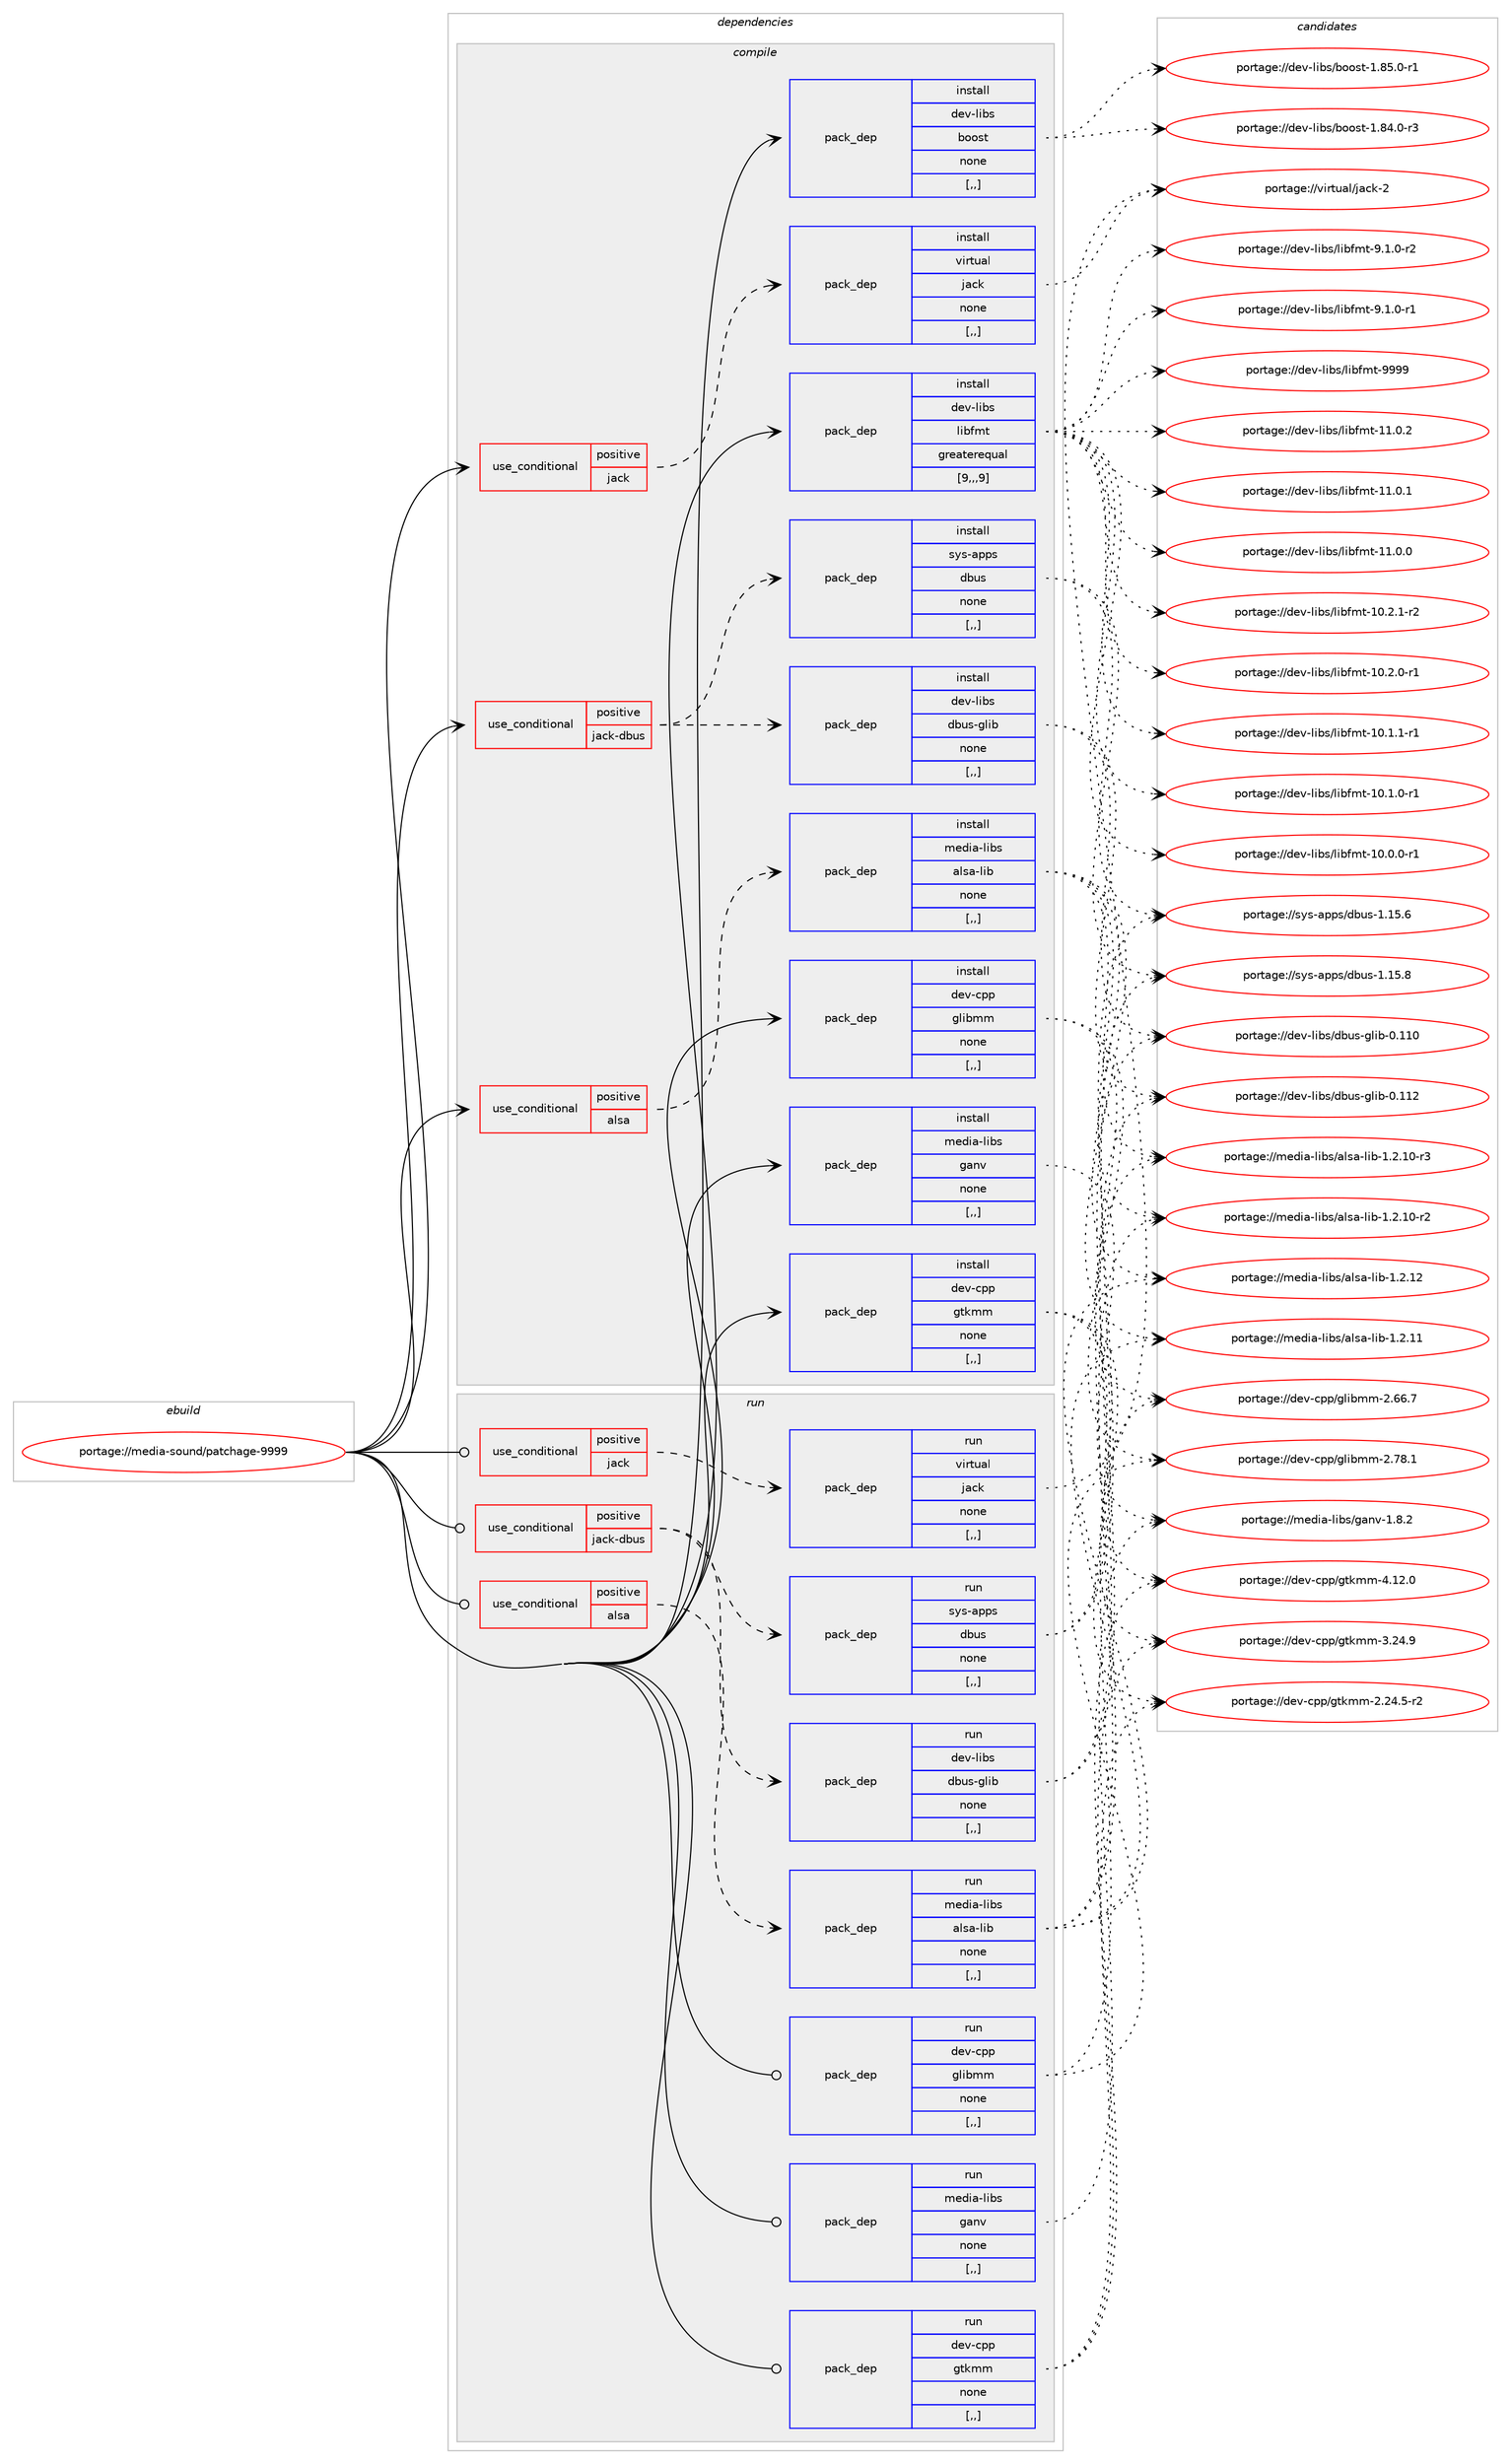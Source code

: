 digraph prolog {

# *************
# Graph options
# *************

newrank=true;
concentrate=true;
compound=true;
graph [rankdir=LR,fontname=Helvetica,fontsize=10,ranksep=1.5];#, ranksep=2.5, nodesep=0.2];
edge  [arrowhead=vee];
node  [fontname=Helvetica,fontsize=10];

# **********
# The ebuild
# **********

subgraph cluster_leftcol {
color=gray;
label=<<i>ebuild</i>>;
id [label="portage://media-sound/patchage-9999", color=red, width=4, href="../media-sound/patchage-9999.svg"];
}

# ****************
# The dependencies
# ****************

subgraph cluster_midcol {
color=gray;
label=<<i>dependencies</i>>;
subgraph cluster_compile {
fillcolor="#eeeeee";
style=filled;
label=<<i>compile</i>>;
subgraph cond80736 {
dependency318630 [label=<<TABLE BORDER="0" CELLBORDER="1" CELLSPACING="0" CELLPADDING="4"><TR><TD ROWSPAN="3" CELLPADDING="10">use_conditional</TD></TR><TR><TD>positive</TD></TR><TR><TD>alsa</TD></TR></TABLE>>, shape=none, color=red];
subgraph pack235430 {
dependency318631 [label=<<TABLE BORDER="0" CELLBORDER="1" CELLSPACING="0" CELLPADDING="4" WIDTH="220"><TR><TD ROWSPAN="6" CELLPADDING="30">pack_dep</TD></TR><TR><TD WIDTH="110">install</TD></TR><TR><TD>media-libs</TD></TR><TR><TD>alsa-lib</TD></TR><TR><TD>none</TD></TR><TR><TD>[,,]</TD></TR></TABLE>>, shape=none, color=blue];
}
dependency318630:e -> dependency318631:w [weight=20,style="dashed",arrowhead="vee"];
}
id:e -> dependency318630:w [weight=20,style="solid",arrowhead="vee"];
subgraph cond80737 {
dependency318632 [label=<<TABLE BORDER="0" CELLBORDER="1" CELLSPACING="0" CELLPADDING="4"><TR><TD ROWSPAN="3" CELLPADDING="10">use_conditional</TD></TR><TR><TD>positive</TD></TR><TR><TD>jack</TD></TR></TABLE>>, shape=none, color=red];
subgraph pack235431 {
dependency318633 [label=<<TABLE BORDER="0" CELLBORDER="1" CELLSPACING="0" CELLPADDING="4" WIDTH="220"><TR><TD ROWSPAN="6" CELLPADDING="30">pack_dep</TD></TR><TR><TD WIDTH="110">install</TD></TR><TR><TD>virtual</TD></TR><TR><TD>jack</TD></TR><TR><TD>none</TD></TR><TR><TD>[,,]</TD></TR></TABLE>>, shape=none, color=blue];
}
dependency318632:e -> dependency318633:w [weight=20,style="dashed",arrowhead="vee"];
}
id:e -> dependency318632:w [weight=20,style="solid",arrowhead="vee"];
subgraph cond80738 {
dependency318634 [label=<<TABLE BORDER="0" CELLBORDER="1" CELLSPACING="0" CELLPADDING="4"><TR><TD ROWSPAN="3" CELLPADDING="10">use_conditional</TD></TR><TR><TD>positive</TD></TR><TR><TD>jack-dbus</TD></TR></TABLE>>, shape=none, color=red];
subgraph pack235432 {
dependency318635 [label=<<TABLE BORDER="0" CELLBORDER="1" CELLSPACING="0" CELLPADDING="4" WIDTH="220"><TR><TD ROWSPAN="6" CELLPADDING="30">pack_dep</TD></TR><TR><TD WIDTH="110">install</TD></TR><TR><TD>dev-libs</TD></TR><TR><TD>dbus-glib</TD></TR><TR><TD>none</TD></TR><TR><TD>[,,]</TD></TR></TABLE>>, shape=none, color=blue];
}
dependency318634:e -> dependency318635:w [weight=20,style="dashed",arrowhead="vee"];
subgraph pack235433 {
dependency318636 [label=<<TABLE BORDER="0" CELLBORDER="1" CELLSPACING="0" CELLPADDING="4" WIDTH="220"><TR><TD ROWSPAN="6" CELLPADDING="30">pack_dep</TD></TR><TR><TD WIDTH="110">install</TD></TR><TR><TD>sys-apps</TD></TR><TR><TD>dbus</TD></TR><TR><TD>none</TD></TR><TR><TD>[,,]</TD></TR></TABLE>>, shape=none, color=blue];
}
dependency318634:e -> dependency318636:w [weight=20,style="dashed",arrowhead="vee"];
}
id:e -> dependency318634:w [weight=20,style="solid",arrowhead="vee"];
subgraph pack235434 {
dependency318637 [label=<<TABLE BORDER="0" CELLBORDER="1" CELLSPACING="0" CELLPADDING="4" WIDTH="220"><TR><TD ROWSPAN="6" CELLPADDING="30">pack_dep</TD></TR><TR><TD WIDTH="110">install</TD></TR><TR><TD>dev-cpp</TD></TR><TR><TD>glibmm</TD></TR><TR><TD>none</TD></TR><TR><TD>[,,]</TD></TR></TABLE>>, shape=none, color=blue];
}
id:e -> dependency318637:w [weight=20,style="solid",arrowhead="vee"];
subgraph pack235435 {
dependency318638 [label=<<TABLE BORDER="0" CELLBORDER="1" CELLSPACING="0" CELLPADDING="4" WIDTH="220"><TR><TD ROWSPAN="6" CELLPADDING="30">pack_dep</TD></TR><TR><TD WIDTH="110">install</TD></TR><TR><TD>dev-cpp</TD></TR><TR><TD>gtkmm</TD></TR><TR><TD>none</TD></TR><TR><TD>[,,]</TD></TR></TABLE>>, shape=none, color=blue];
}
id:e -> dependency318638:w [weight=20,style="solid",arrowhead="vee"];
subgraph pack235436 {
dependency318639 [label=<<TABLE BORDER="0" CELLBORDER="1" CELLSPACING="0" CELLPADDING="4" WIDTH="220"><TR><TD ROWSPAN="6" CELLPADDING="30">pack_dep</TD></TR><TR><TD WIDTH="110">install</TD></TR><TR><TD>dev-libs</TD></TR><TR><TD>boost</TD></TR><TR><TD>none</TD></TR><TR><TD>[,,]</TD></TR></TABLE>>, shape=none, color=blue];
}
id:e -> dependency318639:w [weight=20,style="solid",arrowhead="vee"];
subgraph pack235437 {
dependency318640 [label=<<TABLE BORDER="0" CELLBORDER="1" CELLSPACING="0" CELLPADDING="4" WIDTH="220"><TR><TD ROWSPAN="6" CELLPADDING="30">pack_dep</TD></TR><TR><TD WIDTH="110">install</TD></TR><TR><TD>dev-libs</TD></TR><TR><TD>libfmt</TD></TR><TR><TD>greaterequal</TD></TR><TR><TD>[9,,,9]</TD></TR></TABLE>>, shape=none, color=blue];
}
id:e -> dependency318640:w [weight=20,style="solid",arrowhead="vee"];
subgraph pack235438 {
dependency318641 [label=<<TABLE BORDER="0" CELLBORDER="1" CELLSPACING="0" CELLPADDING="4" WIDTH="220"><TR><TD ROWSPAN="6" CELLPADDING="30">pack_dep</TD></TR><TR><TD WIDTH="110">install</TD></TR><TR><TD>media-libs</TD></TR><TR><TD>ganv</TD></TR><TR><TD>none</TD></TR><TR><TD>[,,]</TD></TR></TABLE>>, shape=none, color=blue];
}
id:e -> dependency318641:w [weight=20,style="solid",arrowhead="vee"];
}
subgraph cluster_compileandrun {
fillcolor="#eeeeee";
style=filled;
label=<<i>compile and run</i>>;
}
subgraph cluster_run {
fillcolor="#eeeeee";
style=filled;
label=<<i>run</i>>;
subgraph cond80739 {
dependency318642 [label=<<TABLE BORDER="0" CELLBORDER="1" CELLSPACING="0" CELLPADDING="4"><TR><TD ROWSPAN="3" CELLPADDING="10">use_conditional</TD></TR><TR><TD>positive</TD></TR><TR><TD>alsa</TD></TR></TABLE>>, shape=none, color=red];
subgraph pack235439 {
dependency318643 [label=<<TABLE BORDER="0" CELLBORDER="1" CELLSPACING="0" CELLPADDING="4" WIDTH="220"><TR><TD ROWSPAN="6" CELLPADDING="30">pack_dep</TD></TR><TR><TD WIDTH="110">run</TD></TR><TR><TD>media-libs</TD></TR><TR><TD>alsa-lib</TD></TR><TR><TD>none</TD></TR><TR><TD>[,,]</TD></TR></TABLE>>, shape=none, color=blue];
}
dependency318642:e -> dependency318643:w [weight=20,style="dashed",arrowhead="vee"];
}
id:e -> dependency318642:w [weight=20,style="solid",arrowhead="odot"];
subgraph cond80740 {
dependency318644 [label=<<TABLE BORDER="0" CELLBORDER="1" CELLSPACING="0" CELLPADDING="4"><TR><TD ROWSPAN="3" CELLPADDING="10">use_conditional</TD></TR><TR><TD>positive</TD></TR><TR><TD>jack</TD></TR></TABLE>>, shape=none, color=red];
subgraph pack235440 {
dependency318645 [label=<<TABLE BORDER="0" CELLBORDER="1" CELLSPACING="0" CELLPADDING="4" WIDTH="220"><TR><TD ROWSPAN="6" CELLPADDING="30">pack_dep</TD></TR><TR><TD WIDTH="110">run</TD></TR><TR><TD>virtual</TD></TR><TR><TD>jack</TD></TR><TR><TD>none</TD></TR><TR><TD>[,,]</TD></TR></TABLE>>, shape=none, color=blue];
}
dependency318644:e -> dependency318645:w [weight=20,style="dashed",arrowhead="vee"];
}
id:e -> dependency318644:w [weight=20,style="solid",arrowhead="odot"];
subgraph cond80741 {
dependency318646 [label=<<TABLE BORDER="0" CELLBORDER="1" CELLSPACING="0" CELLPADDING="4"><TR><TD ROWSPAN="3" CELLPADDING="10">use_conditional</TD></TR><TR><TD>positive</TD></TR><TR><TD>jack-dbus</TD></TR></TABLE>>, shape=none, color=red];
subgraph pack235441 {
dependency318647 [label=<<TABLE BORDER="0" CELLBORDER="1" CELLSPACING="0" CELLPADDING="4" WIDTH="220"><TR><TD ROWSPAN="6" CELLPADDING="30">pack_dep</TD></TR><TR><TD WIDTH="110">run</TD></TR><TR><TD>dev-libs</TD></TR><TR><TD>dbus-glib</TD></TR><TR><TD>none</TD></TR><TR><TD>[,,]</TD></TR></TABLE>>, shape=none, color=blue];
}
dependency318646:e -> dependency318647:w [weight=20,style="dashed",arrowhead="vee"];
subgraph pack235442 {
dependency318648 [label=<<TABLE BORDER="0" CELLBORDER="1" CELLSPACING="0" CELLPADDING="4" WIDTH="220"><TR><TD ROWSPAN="6" CELLPADDING="30">pack_dep</TD></TR><TR><TD WIDTH="110">run</TD></TR><TR><TD>sys-apps</TD></TR><TR><TD>dbus</TD></TR><TR><TD>none</TD></TR><TR><TD>[,,]</TD></TR></TABLE>>, shape=none, color=blue];
}
dependency318646:e -> dependency318648:w [weight=20,style="dashed",arrowhead="vee"];
}
id:e -> dependency318646:w [weight=20,style="solid",arrowhead="odot"];
subgraph pack235443 {
dependency318649 [label=<<TABLE BORDER="0" CELLBORDER="1" CELLSPACING="0" CELLPADDING="4" WIDTH="220"><TR><TD ROWSPAN="6" CELLPADDING="30">pack_dep</TD></TR><TR><TD WIDTH="110">run</TD></TR><TR><TD>dev-cpp</TD></TR><TR><TD>glibmm</TD></TR><TR><TD>none</TD></TR><TR><TD>[,,]</TD></TR></TABLE>>, shape=none, color=blue];
}
id:e -> dependency318649:w [weight=20,style="solid",arrowhead="odot"];
subgraph pack235444 {
dependency318650 [label=<<TABLE BORDER="0" CELLBORDER="1" CELLSPACING="0" CELLPADDING="4" WIDTH="220"><TR><TD ROWSPAN="6" CELLPADDING="30">pack_dep</TD></TR><TR><TD WIDTH="110">run</TD></TR><TR><TD>dev-cpp</TD></TR><TR><TD>gtkmm</TD></TR><TR><TD>none</TD></TR><TR><TD>[,,]</TD></TR></TABLE>>, shape=none, color=blue];
}
id:e -> dependency318650:w [weight=20,style="solid",arrowhead="odot"];
subgraph pack235445 {
dependency318651 [label=<<TABLE BORDER="0" CELLBORDER="1" CELLSPACING="0" CELLPADDING="4" WIDTH="220"><TR><TD ROWSPAN="6" CELLPADDING="30">pack_dep</TD></TR><TR><TD WIDTH="110">run</TD></TR><TR><TD>media-libs</TD></TR><TR><TD>ganv</TD></TR><TR><TD>none</TD></TR><TR><TD>[,,]</TD></TR></TABLE>>, shape=none, color=blue];
}
id:e -> dependency318651:w [weight=20,style="solid",arrowhead="odot"];
}
}

# **************
# The candidates
# **************

subgraph cluster_choices {
rank=same;
color=gray;
label=<<i>candidates</i>>;

subgraph choice235430 {
color=black;
nodesep=1;
choice109101100105974510810598115479710811597451081059845494650464950 [label="portage://media-libs/alsa-lib-1.2.12", color=red, width=4,href="../media-libs/alsa-lib-1.2.12.svg"];
choice109101100105974510810598115479710811597451081059845494650464949 [label="portage://media-libs/alsa-lib-1.2.11", color=red, width=4,href="../media-libs/alsa-lib-1.2.11.svg"];
choice1091011001059745108105981154797108115974510810598454946504649484511451 [label="portage://media-libs/alsa-lib-1.2.10-r3", color=red, width=4,href="../media-libs/alsa-lib-1.2.10-r3.svg"];
choice1091011001059745108105981154797108115974510810598454946504649484511450 [label="portage://media-libs/alsa-lib-1.2.10-r2", color=red, width=4,href="../media-libs/alsa-lib-1.2.10-r2.svg"];
dependency318631:e -> choice109101100105974510810598115479710811597451081059845494650464950:w [style=dotted,weight="100"];
dependency318631:e -> choice109101100105974510810598115479710811597451081059845494650464949:w [style=dotted,weight="100"];
dependency318631:e -> choice1091011001059745108105981154797108115974510810598454946504649484511451:w [style=dotted,weight="100"];
dependency318631:e -> choice1091011001059745108105981154797108115974510810598454946504649484511450:w [style=dotted,weight="100"];
}
subgraph choice235431 {
color=black;
nodesep=1;
choice118105114116117971084710697991074550 [label="portage://virtual/jack-2", color=red, width=4,href="../virtual/jack-2.svg"];
dependency318633:e -> choice118105114116117971084710697991074550:w [style=dotted,weight="100"];
}
subgraph choice235432 {
color=black;
nodesep=1;
choice100101118451081059811547100981171154510310810598454846494950 [label="portage://dev-libs/dbus-glib-0.112", color=red, width=4,href="../dev-libs/dbus-glib-0.112.svg"];
choice100101118451081059811547100981171154510310810598454846494948 [label="portage://dev-libs/dbus-glib-0.110", color=red, width=4,href="../dev-libs/dbus-glib-0.110.svg"];
dependency318635:e -> choice100101118451081059811547100981171154510310810598454846494950:w [style=dotted,weight="100"];
dependency318635:e -> choice100101118451081059811547100981171154510310810598454846494948:w [style=dotted,weight="100"];
}
subgraph choice235433 {
color=black;
nodesep=1;
choice1151211154597112112115471009811711545494649534656 [label="portage://sys-apps/dbus-1.15.8", color=red, width=4,href="../sys-apps/dbus-1.15.8.svg"];
choice1151211154597112112115471009811711545494649534654 [label="portage://sys-apps/dbus-1.15.6", color=red, width=4,href="../sys-apps/dbus-1.15.6.svg"];
dependency318636:e -> choice1151211154597112112115471009811711545494649534656:w [style=dotted,weight="100"];
dependency318636:e -> choice1151211154597112112115471009811711545494649534654:w [style=dotted,weight="100"];
}
subgraph choice235434 {
color=black;
nodesep=1;
choice1001011184599112112471031081059810910945504655564649 [label="portage://dev-cpp/glibmm-2.78.1", color=red, width=4,href="../dev-cpp/glibmm-2.78.1.svg"];
choice1001011184599112112471031081059810910945504654544655 [label="portage://dev-cpp/glibmm-2.66.7", color=red, width=4,href="../dev-cpp/glibmm-2.66.7.svg"];
dependency318637:e -> choice1001011184599112112471031081059810910945504655564649:w [style=dotted,weight="100"];
dependency318637:e -> choice1001011184599112112471031081059810910945504654544655:w [style=dotted,weight="100"];
}
subgraph choice235435 {
color=black;
nodesep=1;
choice10010111845991121124710311610710910945524649504648 [label="portage://dev-cpp/gtkmm-4.12.0", color=red, width=4,href="../dev-cpp/gtkmm-4.12.0.svg"];
choice10010111845991121124710311610710910945514650524657 [label="portage://dev-cpp/gtkmm-3.24.9", color=red, width=4,href="../dev-cpp/gtkmm-3.24.9.svg"];
choice100101118459911211247103116107109109455046505246534511450 [label="portage://dev-cpp/gtkmm-2.24.5-r2", color=red, width=4,href="../dev-cpp/gtkmm-2.24.5-r2.svg"];
dependency318638:e -> choice10010111845991121124710311610710910945524649504648:w [style=dotted,weight="100"];
dependency318638:e -> choice10010111845991121124710311610710910945514650524657:w [style=dotted,weight="100"];
dependency318638:e -> choice100101118459911211247103116107109109455046505246534511450:w [style=dotted,weight="100"];
}
subgraph choice235436 {
color=black;
nodesep=1;
choice10010111845108105981154798111111115116454946565346484511449 [label="portage://dev-libs/boost-1.85.0-r1", color=red, width=4,href="../dev-libs/boost-1.85.0-r1.svg"];
choice10010111845108105981154798111111115116454946565246484511451 [label="portage://dev-libs/boost-1.84.0-r3", color=red, width=4,href="../dev-libs/boost-1.84.0-r3.svg"];
dependency318639:e -> choice10010111845108105981154798111111115116454946565346484511449:w [style=dotted,weight="100"];
dependency318639:e -> choice10010111845108105981154798111111115116454946565246484511451:w [style=dotted,weight="100"];
}
subgraph choice235437 {
color=black;
nodesep=1;
choice100101118451081059811547108105981021091164557575757 [label="portage://dev-libs/libfmt-9999", color=red, width=4,href="../dev-libs/libfmt-9999.svg"];
choice1001011184510810598115471081059810210911645494946484650 [label="portage://dev-libs/libfmt-11.0.2", color=red, width=4,href="../dev-libs/libfmt-11.0.2.svg"];
choice1001011184510810598115471081059810210911645494946484649 [label="portage://dev-libs/libfmt-11.0.1", color=red, width=4,href="../dev-libs/libfmt-11.0.1.svg"];
choice1001011184510810598115471081059810210911645494946484648 [label="portage://dev-libs/libfmt-11.0.0", color=red, width=4,href="../dev-libs/libfmt-11.0.0.svg"];
choice10010111845108105981154710810598102109116454948465046494511450 [label="portage://dev-libs/libfmt-10.2.1-r2", color=red, width=4,href="../dev-libs/libfmt-10.2.1-r2.svg"];
choice10010111845108105981154710810598102109116454948465046484511449 [label="portage://dev-libs/libfmt-10.2.0-r1", color=red, width=4,href="../dev-libs/libfmt-10.2.0-r1.svg"];
choice10010111845108105981154710810598102109116454948464946494511449 [label="portage://dev-libs/libfmt-10.1.1-r1", color=red, width=4,href="../dev-libs/libfmt-10.1.1-r1.svg"];
choice10010111845108105981154710810598102109116454948464946484511449 [label="portage://dev-libs/libfmt-10.1.0-r1", color=red, width=4,href="../dev-libs/libfmt-10.1.0-r1.svg"];
choice10010111845108105981154710810598102109116454948464846484511449 [label="portage://dev-libs/libfmt-10.0.0-r1", color=red, width=4,href="../dev-libs/libfmt-10.0.0-r1.svg"];
choice100101118451081059811547108105981021091164557464946484511450 [label="portage://dev-libs/libfmt-9.1.0-r2", color=red, width=4,href="../dev-libs/libfmt-9.1.0-r2.svg"];
choice100101118451081059811547108105981021091164557464946484511449 [label="portage://dev-libs/libfmt-9.1.0-r1", color=red, width=4,href="../dev-libs/libfmt-9.1.0-r1.svg"];
dependency318640:e -> choice100101118451081059811547108105981021091164557575757:w [style=dotted,weight="100"];
dependency318640:e -> choice1001011184510810598115471081059810210911645494946484650:w [style=dotted,weight="100"];
dependency318640:e -> choice1001011184510810598115471081059810210911645494946484649:w [style=dotted,weight="100"];
dependency318640:e -> choice1001011184510810598115471081059810210911645494946484648:w [style=dotted,weight="100"];
dependency318640:e -> choice10010111845108105981154710810598102109116454948465046494511450:w [style=dotted,weight="100"];
dependency318640:e -> choice10010111845108105981154710810598102109116454948465046484511449:w [style=dotted,weight="100"];
dependency318640:e -> choice10010111845108105981154710810598102109116454948464946494511449:w [style=dotted,weight="100"];
dependency318640:e -> choice10010111845108105981154710810598102109116454948464946484511449:w [style=dotted,weight="100"];
dependency318640:e -> choice10010111845108105981154710810598102109116454948464846484511449:w [style=dotted,weight="100"];
dependency318640:e -> choice100101118451081059811547108105981021091164557464946484511450:w [style=dotted,weight="100"];
dependency318640:e -> choice100101118451081059811547108105981021091164557464946484511449:w [style=dotted,weight="100"];
}
subgraph choice235438 {
color=black;
nodesep=1;
choice1091011001059745108105981154710397110118454946564650 [label="portage://media-libs/ganv-1.8.2", color=red, width=4,href="../media-libs/ganv-1.8.2.svg"];
dependency318641:e -> choice1091011001059745108105981154710397110118454946564650:w [style=dotted,weight="100"];
}
subgraph choice235439 {
color=black;
nodesep=1;
choice109101100105974510810598115479710811597451081059845494650464950 [label="portage://media-libs/alsa-lib-1.2.12", color=red, width=4,href="../media-libs/alsa-lib-1.2.12.svg"];
choice109101100105974510810598115479710811597451081059845494650464949 [label="portage://media-libs/alsa-lib-1.2.11", color=red, width=4,href="../media-libs/alsa-lib-1.2.11.svg"];
choice1091011001059745108105981154797108115974510810598454946504649484511451 [label="portage://media-libs/alsa-lib-1.2.10-r3", color=red, width=4,href="../media-libs/alsa-lib-1.2.10-r3.svg"];
choice1091011001059745108105981154797108115974510810598454946504649484511450 [label="portage://media-libs/alsa-lib-1.2.10-r2", color=red, width=4,href="../media-libs/alsa-lib-1.2.10-r2.svg"];
dependency318643:e -> choice109101100105974510810598115479710811597451081059845494650464950:w [style=dotted,weight="100"];
dependency318643:e -> choice109101100105974510810598115479710811597451081059845494650464949:w [style=dotted,weight="100"];
dependency318643:e -> choice1091011001059745108105981154797108115974510810598454946504649484511451:w [style=dotted,weight="100"];
dependency318643:e -> choice1091011001059745108105981154797108115974510810598454946504649484511450:w [style=dotted,weight="100"];
}
subgraph choice235440 {
color=black;
nodesep=1;
choice118105114116117971084710697991074550 [label="portage://virtual/jack-2", color=red, width=4,href="../virtual/jack-2.svg"];
dependency318645:e -> choice118105114116117971084710697991074550:w [style=dotted,weight="100"];
}
subgraph choice235441 {
color=black;
nodesep=1;
choice100101118451081059811547100981171154510310810598454846494950 [label="portage://dev-libs/dbus-glib-0.112", color=red, width=4,href="../dev-libs/dbus-glib-0.112.svg"];
choice100101118451081059811547100981171154510310810598454846494948 [label="portage://dev-libs/dbus-glib-0.110", color=red, width=4,href="../dev-libs/dbus-glib-0.110.svg"];
dependency318647:e -> choice100101118451081059811547100981171154510310810598454846494950:w [style=dotted,weight="100"];
dependency318647:e -> choice100101118451081059811547100981171154510310810598454846494948:w [style=dotted,weight="100"];
}
subgraph choice235442 {
color=black;
nodesep=1;
choice1151211154597112112115471009811711545494649534656 [label="portage://sys-apps/dbus-1.15.8", color=red, width=4,href="../sys-apps/dbus-1.15.8.svg"];
choice1151211154597112112115471009811711545494649534654 [label="portage://sys-apps/dbus-1.15.6", color=red, width=4,href="../sys-apps/dbus-1.15.6.svg"];
dependency318648:e -> choice1151211154597112112115471009811711545494649534656:w [style=dotted,weight="100"];
dependency318648:e -> choice1151211154597112112115471009811711545494649534654:w [style=dotted,weight="100"];
}
subgraph choice235443 {
color=black;
nodesep=1;
choice1001011184599112112471031081059810910945504655564649 [label="portage://dev-cpp/glibmm-2.78.1", color=red, width=4,href="../dev-cpp/glibmm-2.78.1.svg"];
choice1001011184599112112471031081059810910945504654544655 [label="portage://dev-cpp/glibmm-2.66.7", color=red, width=4,href="../dev-cpp/glibmm-2.66.7.svg"];
dependency318649:e -> choice1001011184599112112471031081059810910945504655564649:w [style=dotted,weight="100"];
dependency318649:e -> choice1001011184599112112471031081059810910945504654544655:w [style=dotted,weight="100"];
}
subgraph choice235444 {
color=black;
nodesep=1;
choice10010111845991121124710311610710910945524649504648 [label="portage://dev-cpp/gtkmm-4.12.0", color=red, width=4,href="../dev-cpp/gtkmm-4.12.0.svg"];
choice10010111845991121124710311610710910945514650524657 [label="portage://dev-cpp/gtkmm-3.24.9", color=red, width=4,href="../dev-cpp/gtkmm-3.24.9.svg"];
choice100101118459911211247103116107109109455046505246534511450 [label="portage://dev-cpp/gtkmm-2.24.5-r2", color=red, width=4,href="../dev-cpp/gtkmm-2.24.5-r2.svg"];
dependency318650:e -> choice10010111845991121124710311610710910945524649504648:w [style=dotted,weight="100"];
dependency318650:e -> choice10010111845991121124710311610710910945514650524657:w [style=dotted,weight="100"];
dependency318650:e -> choice100101118459911211247103116107109109455046505246534511450:w [style=dotted,weight="100"];
}
subgraph choice235445 {
color=black;
nodesep=1;
choice1091011001059745108105981154710397110118454946564650 [label="portage://media-libs/ganv-1.8.2", color=red, width=4,href="../media-libs/ganv-1.8.2.svg"];
dependency318651:e -> choice1091011001059745108105981154710397110118454946564650:w [style=dotted,weight="100"];
}
}

}
